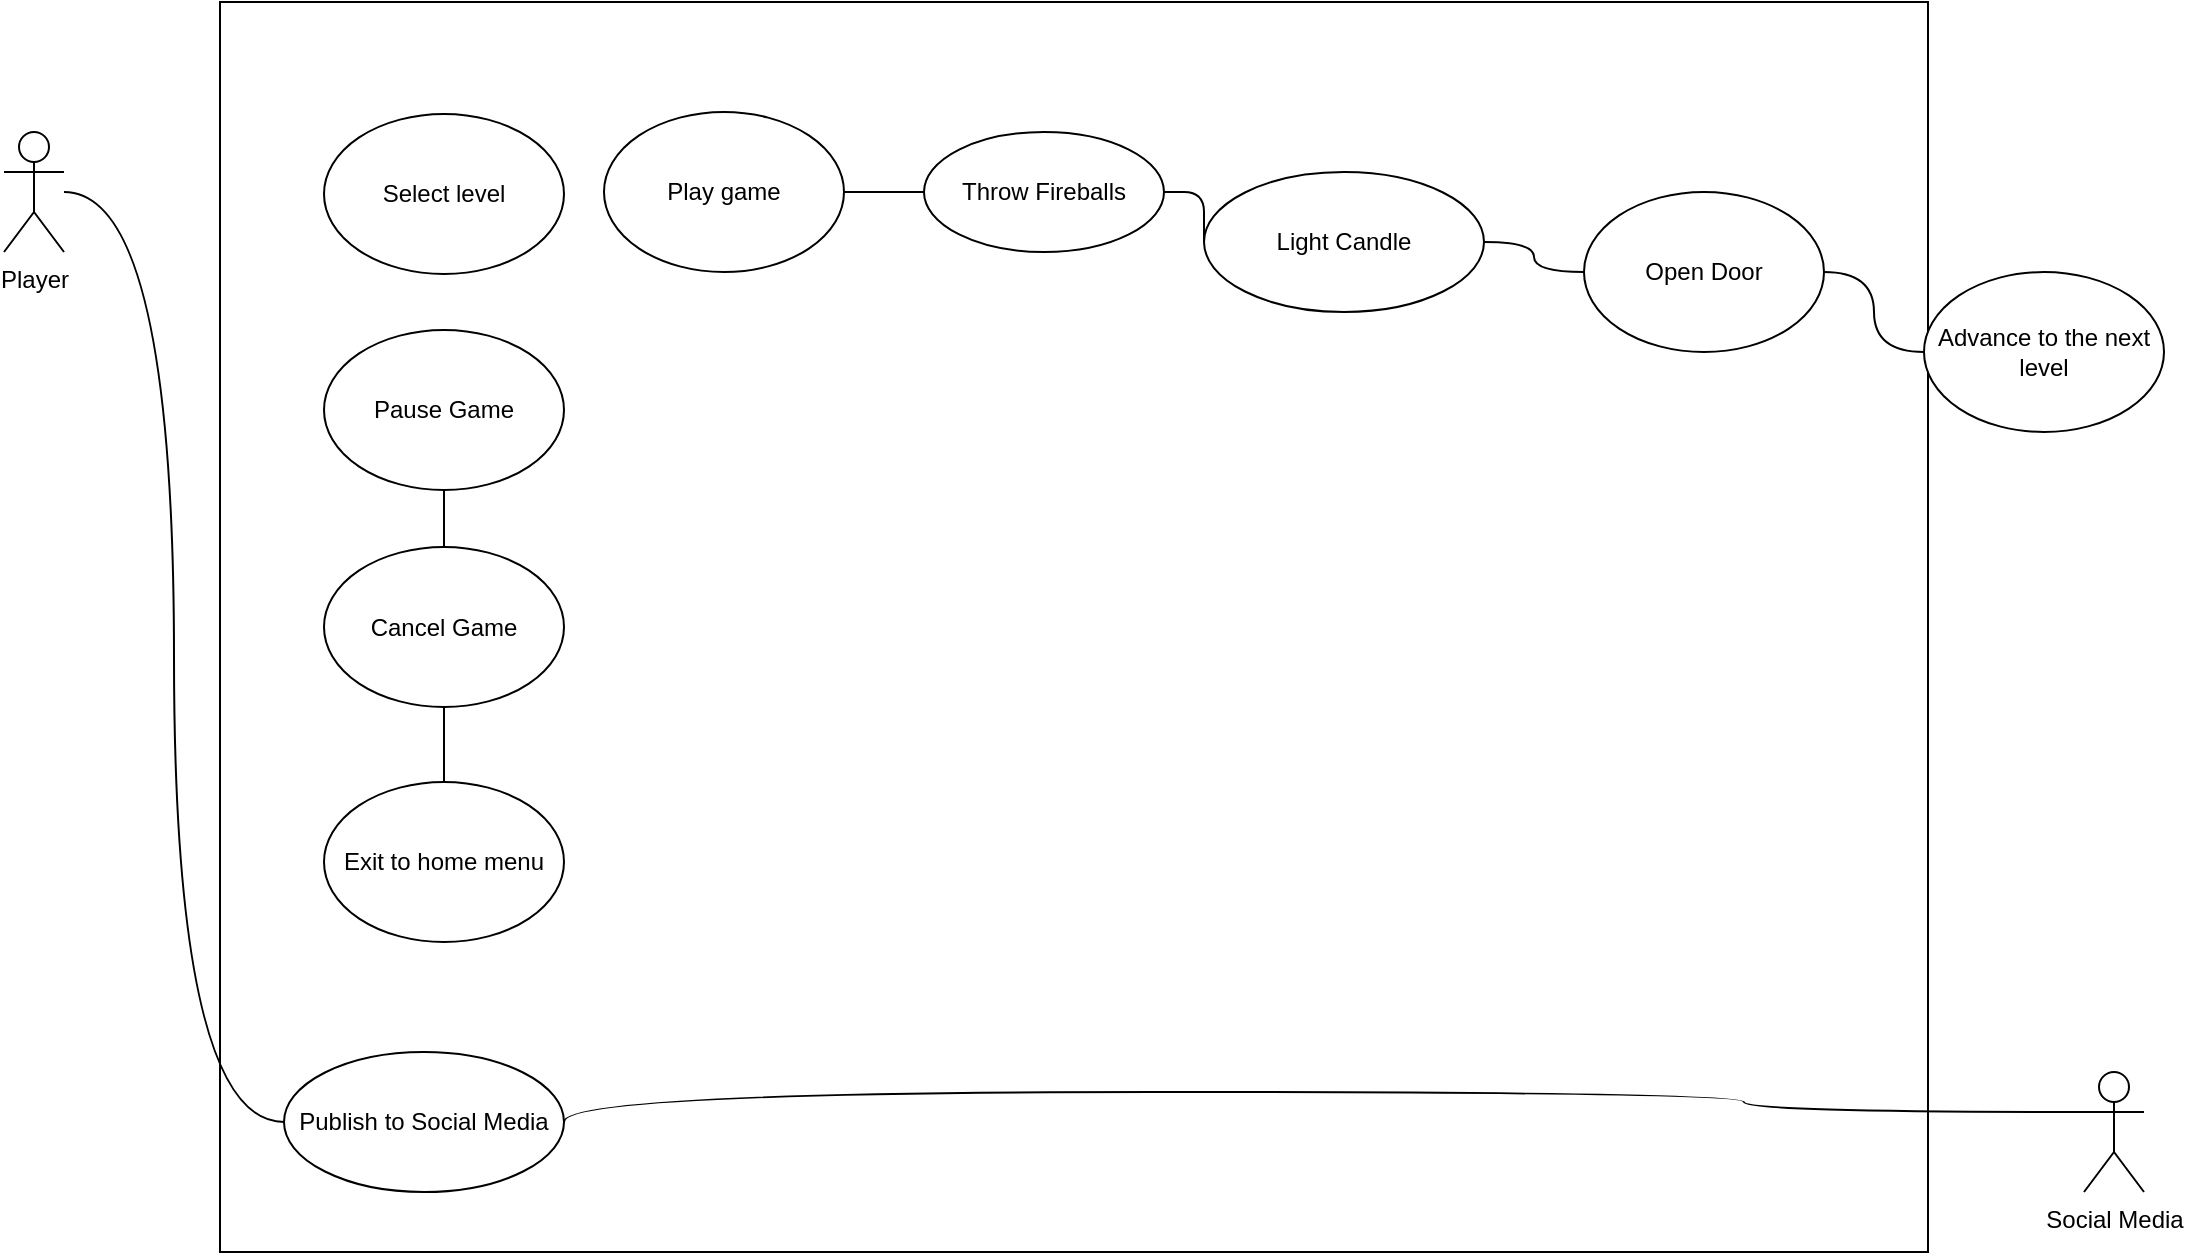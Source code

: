<mxfile version="12.0.2" type="github" pages="3"><diagram id="ou7kxBHogNlNnj4oPSOQ" name="Use Case"><mxGraphModel dx="1168" dy="661" grid="1" gridSize="10" guides="1" tooltips="1" connect="1" arrows="1" fold="1" page="1" pageScale="1" pageWidth="1100" pageHeight="850" math="0" shadow="0"><root><mxCell id="0"/><mxCell id="1" parent="0"/><mxCell id="G70KRlFWK5UsR-4kwdfs-12" style="edgeStyle=orthogonalEdgeStyle;curved=1;orthogonalLoop=1;jettySize=auto;html=1;exitX=0;exitY=0.5;exitDx=0;exitDy=0;endArrow=none;endFill=0;" parent="1" edge="1"><mxGeometry relative="1" as="geometry"><mxPoint x="298" y="538" as="targetPoint"/><mxPoint x="304" y="538" as="sourcePoint"/></mxGeometry></mxCell><mxCell id="f37qFcEgX1hsJI03aUxx-6" value="" style="rounded=0;whiteSpace=wrap;html=1;" parent="1" vertex="1"><mxGeometry x="258" y="65" width="854" height="625" as="geometry"/></mxCell><mxCell id="f37qFcEgX1hsJI03aUxx-1" value="Player" style="shape=umlActor;verticalLabelPosition=bottom;labelBackgroundColor=#ffffff;verticalAlign=top;html=1;" parent="1" vertex="1"><mxGeometry x="150" y="130" width="30" height="60" as="geometry"/></mxCell><mxCell id="f37qFcEgX1hsJI03aUxx-15" style="edgeStyle=orthogonalEdgeStyle;orthogonalLoop=1;jettySize=auto;html=1;endArrow=none;endFill=0;rounded=1;entryX=0;entryY=0.5;entryDx=0;entryDy=0;" parent="1" source="f37qFcEgX1hsJI03aUxx-7" target="f37qFcEgX1hsJI03aUxx-8" edge="1"><mxGeometry relative="1" as="geometry"><mxPoint x="450" y="155" as="targetPoint"/></mxGeometry></mxCell><mxCell id="f37qFcEgX1hsJI03aUxx-7" value="Throw Fireballs" style="ellipse;whiteSpace=wrap;html=1;" parent="1" vertex="1"><mxGeometry x="610" y="130" width="120" height="60" as="geometry"/></mxCell><mxCell id="f37qFcEgX1hsJI03aUxx-20" style="edgeStyle=orthogonalEdgeStyle;orthogonalLoop=1;jettySize=auto;html=1;endArrow=none;endFill=0;strokeColor=#000000;curved=1;exitX=1;exitY=0.5;exitDx=0;exitDy=0;entryX=0;entryY=0.333;entryDx=0;entryDy=0;entryPerimeter=0;" parent="1" source="f37qFcEgX1hsJI03aUxx-9" target="f37qFcEgX1hsJI03aUxx-16" edge="1"><mxGeometry relative="1" as="geometry"><mxPoint x="740" y="200" as="targetPoint"/><Array as="points"><mxPoint x="430" y="610"/><mxPoint x="1020" y="610"/></Array></mxGeometry></mxCell><mxCell id="f37qFcEgX1hsJI03aUxx-9" value="Publish to Social Media" style="ellipse;whiteSpace=wrap;html=1;" parent="1" vertex="1"><mxGeometry x="290" y="590" width="140" height="70" as="geometry"/></mxCell><mxCell id="f37qFcEgX1hsJI03aUxx-14" style="edgeStyle=orthogonalEdgeStyle;orthogonalLoop=1;jettySize=auto;html=1;entryX=0;entryY=0.5;entryDx=0;entryDy=0;endArrow=none;endFill=0;strokeColor=#000000;curved=1;" parent="1" source="f37qFcEgX1hsJI03aUxx-1" target="f37qFcEgX1hsJI03aUxx-9" edge="1"><mxGeometry relative="1" as="geometry"/></mxCell><mxCell id="G70KRlFWK5UsR-4kwdfs-4" style="edgeStyle=orthogonalEdgeStyle;orthogonalLoop=1;jettySize=auto;html=1;exitX=1;exitY=0.5;exitDx=0;exitDy=0;entryX=0;entryY=0.5;entryDx=0;entryDy=0;endArrow=none;endFill=0;curved=1;" parent="1" source="f37qFcEgX1hsJI03aUxx-8" target="G70KRlFWK5UsR-4kwdfs-1" edge="1"><mxGeometry relative="1" as="geometry"/></mxCell><mxCell id="f37qFcEgX1hsJI03aUxx-8" value="Light Candle" style="ellipse;whiteSpace=wrap;html=1;" parent="1" vertex="1"><mxGeometry x="750" y="150" width="140" height="70" as="geometry"/></mxCell><mxCell id="f37qFcEgX1hsJI03aUxx-16" value="Social Media" style="shape=umlActor;verticalLabelPosition=bottom;labelBackgroundColor=#ffffff;verticalAlign=top;html=1;" parent="1" vertex="1"><mxGeometry x="1190" y="600" width="30" height="60" as="geometry"/></mxCell><mxCell id="G70KRlFWK5UsR-4kwdfs-11" style="edgeStyle=orthogonalEdgeStyle;curved=1;orthogonalLoop=1;jettySize=auto;html=1;exitX=1;exitY=0.5;exitDx=0;exitDy=0;endArrow=none;endFill=0;" parent="1" source="G70KRlFWK5UsR-4kwdfs-1" target="G70KRlFWK5UsR-4kwdfs-9" edge="1"><mxGeometry relative="1" as="geometry"/></mxCell><mxCell id="G70KRlFWK5UsR-4kwdfs-1" value="Open Door" style="ellipse;whiteSpace=wrap;html=1;" parent="1" vertex="1"><mxGeometry x="940" y="160" width="120" height="80" as="geometry"/></mxCell><mxCell id="G70KRlFWK5UsR-4kwdfs-9" value="Advance to the next level" style="ellipse;whiteSpace=wrap;html=1;" parent="1" vertex="1"><mxGeometry x="1110" y="200" width="120" height="80" as="geometry"/></mxCell><mxCell id="G70KRlFWK5UsR-4kwdfs-15" style="edgeStyle=orthogonalEdgeStyle;curved=1;orthogonalLoop=1;jettySize=auto;html=1;entryX=0;entryY=0.5;entryDx=0;entryDy=0;endArrow=none;endFill=0;" parent="1" source="G70KRlFWK5UsR-4kwdfs-13" target="f37qFcEgX1hsJI03aUxx-7" edge="1"><mxGeometry relative="1" as="geometry"/></mxCell><mxCell id="G70KRlFWK5UsR-4kwdfs-13" value="Play game" style="ellipse;whiteSpace=wrap;html=1;" parent="1" vertex="1"><mxGeometry x="450" y="120" width="120" height="80" as="geometry"/></mxCell><mxCell id="I8tCJaebhShfzbzvgFuk-5" style="edgeStyle=orthogonalEdgeStyle;curved=1;orthogonalLoop=1;jettySize=auto;html=1;entryX=0.5;entryY=0;entryDx=0;entryDy=0;endArrow=none;endFill=0;" edge="1" parent="1" source="G70KRlFWK5UsR-4kwdfs-16" target="I8tCJaebhShfzbzvgFuk-1"><mxGeometry relative="1" as="geometry"/></mxCell><mxCell id="G70KRlFWK5UsR-4kwdfs-16" value="Pause Game" style="ellipse;whiteSpace=wrap;html=1;" parent="1" vertex="1"><mxGeometry x="310" y="229" width="120" height="80" as="geometry"/></mxCell><mxCell id="I8tCJaebhShfzbzvgFuk-6" style="edgeStyle=orthogonalEdgeStyle;curved=1;orthogonalLoop=1;jettySize=auto;html=1;entryX=0.5;entryY=0;entryDx=0;entryDy=0;endArrow=none;endFill=0;" edge="1" parent="1" source="I8tCJaebhShfzbzvgFuk-1" target="I8tCJaebhShfzbzvgFuk-2"><mxGeometry relative="1" as="geometry"/></mxCell><mxCell id="I8tCJaebhShfzbzvgFuk-1" value="Cancel Game" style="ellipse;whiteSpace=wrap;html=1;" vertex="1" parent="1"><mxGeometry x="310" y="337.5" width="120" height="80" as="geometry"/></mxCell><mxCell id="I8tCJaebhShfzbzvgFuk-2" value="Exit to home menu" style="ellipse;whiteSpace=wrap;html=1;" vertex="1" parent="1"><mxGeometry x="310" y="455" width="120" height="80" as="geometry"/></mxCell><mxCell id="I8tCJaebhShfzbzvgFuk-9" value="Select level" style="ellipse;whiteSpace=wrap;html=1;" vertex="1" parent="1"><mxGeometry x="310" y="121" width="120" height="80" as="geometry"/></mxCell></root></mxGraphModel></diagram><diagram id="3rpvpyq9-UDXi_nVpNz5" name="Design Model"><mxGraphModel dx="1168" dy="661" grid="1" gridSize="10" guides="1" tooltips="1" connect="1" arrows="1" fold="1" page="1" pageScale="1" pageWidth="850" pageHeight="1100" math="0" shadow="0"><root><mxCell id="4H6lCBWbfkBdmZD16BTu-0"/><mxCell id="4H6lCBWbfkBdmZD16BTu-1" parent="4H6lCBWbfkBdmZD16BTu-0"/><mxCell id="4H6lCBWbfkBdmZD16BTu-2" value="User ID" style="shape=umlLifeline;perimeter=lifelinePerimeter;whiteSpace=wrap;html=1;container=1;collapsible=0;recursiveResize=0;outlineConnect=0;" vertex="1" parent="4H6lCBWbfkBdmZD16BTu-1"><mxGeometry x="10" y="80" width="100" height="300" as="geometry"/></mxCell><mxCell id="4H6lCBWbfkBdmZD16BTu-3" value="Driver" style="shape=umlLifeline;perimeter=lifelinePerimeter;whiteSpace=wrap;html=1;container=1;collapsible=0;recursiveResize=0;outlineConnect=0;" vertex="1" parent="4H6lCBWbfkBdmZD16BTu-1"><mxGeometry x="180" y="80" width="100" height="300" as="geometry"/></mxCell><mxCell id="4H6lCBWbfkBdmZD16BTu-4" value="Enter Credit Card" style="endArrow=open;endSize=12;dashed=1;html=1;" edge="1" parent="4H6lCBWbfkBdmZD16BTu-3"><mxGeometry width="160" relative="1" as="geometry"><mxPoint x="59" y="90" as="sourcePoint"/><mxPoint x="200" y="90" as="targetPoint"/></mxGeometry></mxCell><mxCell id="4H6lCBWbfkBdmZD16BTu-5" value="Credit Card" style="shape=umlLifeline;perimeter=lifelinePerimeter;whiteSpace=wrap;html=1;container=1;collapsible=0;recursiveResize=0;outlineConnect=0;" vertex="1" parent="4H6lCBWbfkBdmZD16BTu-1"><mxGeometry x="340" y="80" width="100" height="300" as="geometry"/></mxCell><mxCell id="4H6lCBWbfkBdmZD16BTu-6" value="Use" style="endArrow=open;endSize=12;dashed=1;html=1;" edge="1" parent="4H6lCBWbfkBdmZD16BTu-5"><mxGeometry width="160" relative="1" as="geometry"><mxPoint x="60" y="130" as="sourcePoint"/><mxPoint x="210" y="130" as="targetPoint"/></mxGeometry></mxCell><mxCell id="4H6lCBWbfkBdmZD16BTu-7" value="Drivers License" style="shape=umlLifeline;perimeter=lifelinePerimeter;whiteSpace=wrap;html=1;container=1;collapsible=0;recursiveResize=0;outlineConnect=0;" vertex="1" parent="4H6lCBWbfkBdmZD16BTu-1"><mxGeometry x="510" y="80" width="100" height="300" as="geometry"/></mxCell><mxCell id="4H6lCBWbfkBdmZD16BTu-8" value="Insurance Policy" style="shape=umlLifeline;perimeter=lifelinePerimeter;whiteSpace=wrap;html=1;container=1;collapsible=0;recursiveResize=0;outlineConnect=0;" vertex="1" parent="4H6lCBWbfkBdmZD16BTu-1"><mxGeometry x="640" y="80" width="100" height="300" as="geometry"/></mxCell><mxCell id="4H6lCBWbfkBdmZD16BTu-9" value="Liability Release" style="shape=umlLifeline;perimeter=lifelinePerimeter;whiteSpace=wrap;html=1;container=1;collapsible=0;recursiveResize=0;outlineConnect=0;" vertex="1" parent="4H6lCBWbfkBdmZD16BTu-1"><mxGeometry x="780" y="80" width="100" height="300" as="geometry"/></mxCell><mxCell id="4H6lCBWbfkBdmZD16BTu-10" value="Repository" style="shape=umlLifeline;perimeter=lifelinePerimeter;whiteSpace=wrap;html=1;container=1;collapsible=0;recursiveResize=0;outlineConnect=0;" vertex="1" parent="4H6lCBWbfkBdmZD16BTu-1"><mxGeometry x="910" y="80" width="100" height="300" as="geometry"/></mxCell></root></mxGraphModel></diagram><diagram id="DQ76e2CZnV0u_88qFi8W" name="Domain Model"><mxGraphModel dx="1168" dy="661" grid="1" gridSize="10" guides="1" tooltips="1" connect="1" arrows="1" fold="1" page="1" pageScale="1" pageWidth="850" pageHeight="1100" math="0" shadow="0"><root><mxCell id="cSFU99kEwJZbjmIdHZsU-0"/><mxCell id="cSFU99kEwJZbjmIdHZsU-1" parent="cSFU99kEwJZbjmIdHZsU-0"/><mxCell id="cSFU99kEwJZbjmIdHZsU-2" style="edgeStyle=orthogonalEdgeStyle;rounded=0;orthogonalLoop=1;jettySize=auto;html=1;exitX=1;exitY=0.5;exitDx=0;exitDy=0;endArrow=none;endFill=0;" edge="1" parent="cSFU99kEwJZbjmIdHZsU-1" source="cSFU99kEwJZbjmIdHZsU-6" target="cSFU99kEwJZbjmIdHZsU-8"><mxGeometry relative="1" as="geometry"/></mxCell><mxCell id="cSFU99kEwJZbjmIdHZsU-3" style="edgeStyle=orthogonalEdgeStyle;rounded=0;orthogonalLoop=1;jettySize=auto;html=1;exitX=0.25;exitY=1;exitDx=0;exitDy=0;entryX=0.5;entryY=0;entryDx=0;entryDy=0;endArrow=none;endFill=0;" edge="1" parent="cSFU99kEwJZbjmIdHZsU-1" source="cSFU99kEwJZbjmIdHZsU-6" target="cSFU99kEwJZbjmIdHZsU-7"><mxGeometry relative="1" as="geometry"/></mxCell><mxCell id="cSFU99kEwJZbjmIdHZsU-4" style="edgeStyle=orthogonalEdgeStyle;rounded=0;orthogonalLoop=1;jettySize=auto;html=1;exitX=0.5;exitY=1;exitDx=0;exitDy=0;endArrow=none;endFill=0;" edge="1" parent="cSFU99kEwJZbjmIdHZsU-1" source="cSFU99kEwJZbjmIdHZsU-6" target="cSFU99kEwJZbjmIdHZsU-11"><mxGeometry relative="1" as="geometry"/></mxCell><mxCell id="cSFU99kEwJZbjmIdHZsU-5" style="edgeStyle=orthogonalEdgeStyle;rounded=0;orthogonalLoop=1;jettySize=auto;html=1;exitX=0.75;exitY=1;exitDx=0;exitDy=0;entryX=0.5;entryY=0;entryDx=0;entryDy=0;endArrow=none;endFill=0;" edge="1" parent="cSFU99kEwJZbjmIdHZsU-1" source="cSFU99kEwJZbjmIdHZsU-6" target="cSFU99kEwJZbjmIdHZsU-12"><mxGeometry relative="1" as="geometry"/></mxCell><mxCell id="cSFU99kEwJZbjmIdHZsU-6" value="Player" style="html=1;" vertex="1" parent="cSFU99kEwJZbjmIdHZsU-1"><mxGeometry x="360" y="170" width="110" height="50" as="geometry"/></mxCell><mxCell id="cSFU99kEwJZbjmIdHZsU-7" value="Object" style="html=1;" vertex="1" parent="cSFU99kEwJZbjmIdHZsU-1"><mxGeometry x="205" y="300" width="110" height="50" as="geometry"/></mxCell><mxCell id="cSFU99kEwJZbjmIdHZsU-8" value="Repository" style="html=1;" vertex="1" parent="cSFU99kEwJZbjmIdHZsU-1"><mxGeometry x="570" y="170" width="110" height="50" as="geometry"/></mxCell><mxCell id="cSFU99kEwJZbjmIdHZsU-9" style="edgeStyle=orthogonalEdgeStyle;rounded=0;orthogonalLoop=1;jettySize=auto;html=1;exitX=1;exitY=0.5;exitDx=0;exitDy=0;entryX=0;entryY=0.5;entryDx=0;entryDy=0;endArrow=none;endFill=0;" edge="1" parent="cSFU99kEwJZbjmIdHZsU-1" source="cSFU99kEwJZbjmIdHZsU-10" target="cSFU99kEwJZbjmIdHZsU-6"><mxGeometry relative="1" as="geometry"/></mxCell><mxCell id="cSFU99kEwJZbjmIdHZsU-10" value="Credit Card #" style="html=1;" vertex="1" parent="cSFU99kEwJZbjmIdHZsU-1"><mxGeometry x="150" y="170" width="110" height="50" as="geometry"/></mxCell><mxCell id="cSFU99kEwJZbjmIdHZsU-11" value="Object" style="html=1;" vertex="1" parent="cSFU99kEwJZbjmIdHZsU-1"><mxGeometry x="360" y="300" width="110" height="50" as="geometry"/></mxCell><mxCell id="cSFU99kEwJZbjmIdHZsU-12" value="Object" style="html=1;" vertex="1" parent="cSFU99kEwJZbjmIdHZsU-1"><mxGeometry x="495" y="300" width="110" height="50" as="geometry"/></mxCell></root></mxGraphModel></diagram></mxfile>